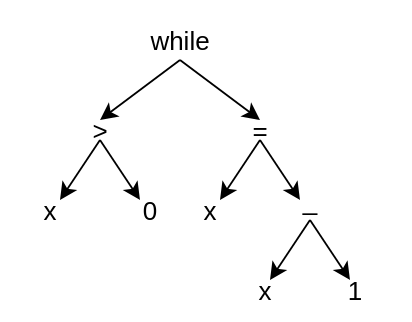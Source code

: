 <mxfile version="20.6.2" type="device" pages="2"><diagram name="Page-1" id="b33cb84f-bf7a-9ccf-f142-242d16432e5d"><mxGraphModel dx="326" dy="203" grid="1" gridSize="10" guides="1" tooltips="1" connect="1" arrows="1" fold="1" page="1" pageScale="1.5" pageWidth="1169" pageHeight="826" background="none" math="0" shadow="0"><root><mxCell id="0" style=";html=1;"/><mxCell id="1" style=";html=1;" parent="0"/><mxCell id="8UepBO8_m5uDkqtD3xWh-1" value="&lt;font style=&quot;font-size: 13px;&quot;&gt;while&lt;/font&gt;" style="text;html=1;strokeColor=none;fillColor=none;align=center;verticalAlign=middle;whiteSpace=wrap;rounded=0;strokeWidth=0.9;" vertex="1" parent="1"><mxGeometry x="620" y="460" width="80" height="40" as="geometry"/></mxCell><mxCell id="8UepBO8_m5uDkqtD3xWh-2" value="" style="endArrow=classic;html=1;rounded=0;strokeWidth=0.9;" edge="1" parent="1"><mxGeometry width="50" height="50" relative="1" as="geometry"><mxPoint x="660" y="490" as="sourcePoint"/><mxPoint x="620" y="520" as="targetPoint"/></mxGeometry></mxCell><mxCell id="8UepBO8_m5uDkqtD3xWh-3" value="" style="endArrow=classic;html=1;rounded=0;strokeWidth=0.9;" edge="1" parent="1"><mxGeometry width="50" height="50" relative="1" as="geometry"><mxPoint x="660" y="490" as="sourcePoint"/><mxPoint x="700" y="520" as="targetPoint"/></mxGeometry></mxCell><mxCell id="8UepBO8_m5uDkqtD3xWh-5" value="&lt;font style=&quot;font-size: 13px;&quot;&gt;&amp;gt;&lt;/font&gt;" style="text;html=1;strokeColor=none;fillColor=none;align=center;verticalAlign=middle;whiteSpace=wrap;rounded=0;strokeWidth=0.9;" vertex="1" parent="1"><mxGeometry x="600" y="515" width="40" height="20" as="geometry"/></mxCell><mxCell id="8UepBO8_m5uDkqtD3xWh-6" value="&lt;font style=&quot;font-size: 13px;&quot;&gt;=&lt;/font&gt;" style="text;html=1;strokeColor=none;fillColor=none;align=center;verticalAlign=middle;whiteSpace=wrap;rounded=0;strokeWidth=0.9;" vertex="1" parent="1"><mxGeometry x="680" y="520" width="40" height="10" as="geometry"/></mxCell><mxCell id="8UepBO8_m5uDkqtD3xWh-7" value="" style="endArrow=classic;html=1;rounded=0;strokeWidth=0.9;" edge="1" parent="1"><mxGeometry width="50" height="50" relative="1" as="geometry"><mxPoint x="620" y="530" as="sourcePoint"/><mxPoint x="600" y="560" as="targetPoint"/></mxGeometry></mxCell><mxCell id="8UepBO8_m5uDkqtD3xWh-8" value="" style="endArrow=classic;html=1;rounded=0;strokeWidth=0.9;" edge="1" parent="1"><mxGeometry width="50" height="50" relative="1" as="geometry"><mxPoint x="620" y="530" as="sourcePoint"/><mxPoint x="640" y="560" as="targetPoint"/></mxGeometry></mxCell><mxCell id="8UepBO8_m5uDkqtD3xWh-9" value="&lt;font style=&quot;font-size: 13px;&quot;&gt;x&lt;/font&gt;" style="text;html=1;strokeColor=none;fillColor=none;align=center;verticalAlign=middle;whiteSpace=wrap;rounded=0;strokeWidth=0.9;" vertex="1" parent="1"><mxGeometry x="570" y="555" width="50" height="20" as="geometry"/></mxCell><mxCell id="8UepBO8_m5uDkqtD3xWh-10" value="&lt;font style=&quot;font-size: 13px;&quot;&gt;0&lt;/font&gt;" style="text;html=1;strokeColor=none;fillColor=none;align=center;verticalAlign=middle;whiteSpace=wrap;rounded=0;strokeWidth=0.9;" vertex="1" parent="1"><mxGeometry x="630" y="560" width="30" height="10" as="geometry"/></mxCell><mxCell id="8UepBO8_m5uDkqtD3xWh-11" value="" style="endArrow=classic;html=1;rounded=0;strokeWidth=0.9;" edge="1" parent="1"><mxGeometry width="50" height="50" relative="1" as="geometry"><mxPoint x="700" y="530" as="sourcePoint"/><mxPoint x="680" y="560" as="targetPoint"/></mxGeometry></mxCell><mxCell id="8UepBO8_m5uDkqtD3xWh-12" value="" style="endArrow=classic;html=1;rounded=0;strokeWidth=0.9;" edge="1" parent="1"><mxGeometry width="50" height="50" relative="1" as="geometry"><mxPoint x="700" y="530" as="sourcePoint"/><mxPoint x="720" y="560" as="targetPoint"/></mxGeometry></mxCell><mxCell id="8UepBO8_m5uDkqtD3xWh-14" value="&lt;font style=&quot;font-size: 13px;&quot;&gt;x&lt;/font&gt;" style="text;html=1;strokeColor=none;fillColor=none;align=center;verticalAlign=middle;whiteSpace=wrap;rounded=0;strokeWidth=0.9;" vertex="1" parent="1"><mxGeometry x="650" y="555" width="50" height="20" as="geometry"/></mxCell><mxCell id="8UepBO8_m5uDkqtD3xWh-15" value="&lt;span style=&quot;font-size: 13px;&quot;&gt;_&lt;/span&gt;" style="text;html=1;strokeColor=none;fillColor=none;align=center;verticalAlign=middle;whiteSpace=wrap;rounded=0;strokeWidth=0.9;" vertex="1" parent="1"><mxGeometry x="700" y="550" width="50" height="20" as="geometry"/></mxCell><mxCell id="8UepBO8_m5uDkqtD3xWh-16" value="" style="endArrow=classic;html=1;rounded=0;strokeWidth=0.9;" edge="1" parent="1"><mxGeometry width="50" height="50" relative="1" as="geometry"><mxPoint x="725" y="570" as="sourcePoint"/><mxPoint x="705" y="600" as="targetPoint"/></mxGeometry></mxCell><mxCell id="8UepBO8_m5uDkqtD3xWh-17" value="" style="endArrow=classic;html=1;rounded=0;strokeWidth=0.9;" edge="1" parent="1"><mxGeometry width="50" height="50" relative="1" as="geometry"><mxPoint x="725" y="570" as="sourcePoint"/><mxPoint x="745" y="600" as="targetPoint"/></mxGeometry></mxCell><mxCell id="8UepBO8_m5uDkqtD3xWh-18" value="&lt;font style=&quot;font-size: 13px;&quot;&gt;x&lt;/font&gt;" style="text;html=1;strokeColor=none;fillColor=none;align=center;verticalAlign=middle;whiteSpace=wrap;rounded=0;strokeWidth=0.9;" vertex="1" parent="1"><mxGeometry x="675" y="590" width="55" height="30" as="geometry"/></mxCell><mxCell id="8UepBO8_m5uDkqtD3xWh-19" value="&lt;font style=&quot;font-size: 13px;&quot;&gt;1&lt;/font&gt;" style="text;html=1;strokeColor=none;fillColor=none;align=center;verticalAlign=middle;whiteSpace=wrap;rounded=0;strokeWidth=0.9;" vertex="1" parent="1"><mxGeometry x="720" y="590" width="55" height="30" as="geometry"/></mxCell></root></mxGraphModel></diagram><diagram id="SLuBCNhRcrsD-syviwpt" name="Страница 2"><mxGraphModel dx="946" dy="589" grid="1" gridSize="10" guides="1" tooltips="1" connect="1" arrows="1" fold="1" page="1" pageScale="1" pageWidth="827" pageHeight="1169" math="0" shadow="0"><root><mxCell id="0"/><mxCell id="1" parent="0"/><mxCell id="FvuqQ39T8a6x6kvWscpt-1" value="&lt;font style=&quot;font-size: 13px;&quot;&gt;while&lt;/font&gt;" style="text;html=1;strokeColor=none;fillColor=none;align=center;verticalAlign=middle;whiteSpace=wrap;rounded=0;strokeWidth=0.9;" vertex="1" parent="1"><mxGeometry x="635" y="465" width="50" height="30" as="geometry"/></mxCell><mxCell id="FvuqQ39T8a6x6kvWscpt-2" value="" style="endArrow=classic;html=1;rounded=0;strokeWidth=0.9;" edge="1" parent="1"><mxGeometry width="50" height="50" relative="1" as="geometry"><mxPoint x="660.0" y="490" as="sourcePoint"/><mxPoint x="620.0" y="520" as="targetPoint"/></mxGeometry></mxCell><mxCell id="FvuqQ39T8a6x6kvWscpt-3" value="" style="endArrow=classic;html=1;rounded=0;strokeWidth=0.9;" edge="1" parent="1"><mxGeometry width="50" height="50" relative="1" as="geometry"><mxPoint x="660.0" y="490" as="sourcePoint"/><mxPoint x="700" y="520" as="targetPoint"/></mxGeometry></mxCell><mxCell id="FvuqQ39T8a6x6kvWscpt-4" value="&lt;font style=&quot;font-size: 13px;&quot;&gt;&amp;gt;&lt;/font&gt;" style="text;html=1;strokeColor=none;fillColor=none;align=center;verticalAlign=middle;whiteSpace=wrap;rounded=0;strokeWidth=0.9;" vertex="1" parent="1"><mxGeometry x="605" y="510" width="30" height="30" as="geometry"/></mxCell><mxCell id="FvuqQ39T8a6x6kvWscpt-5" value="&lt;font style=&quot;font-size: 13px;&quot;&gt;=&lt;/font&gt;" style="text;html=1;strokeColor=none;fillColor=none;align=center;verticalAlign=middle;whiteSpace=wrap;rounded=0;strokeWidth=0.9;" vertex="1" parent="1"><mxGeometry x="685" y="510" width="30" height="30" as="geometry"/></mxCell><mxCell id="FvuqQ39T8a6x6kvWscpt-6" value="" style="endArrow=classic;html=1;rounded=0;strokeWidth=0.9;" edge="1" parent="1"><mxGeometry width="50" height="50" relative="1" as="geometry"><mxPoint x="620.0" y="530" as="sourcePoint"/><mxPoint x="600.0" y="560" as="targetPoint"/></mxGeometry></mxCell><mxCell id="FvuqQ39T8a6x6kvWscpt-7" value="" style="endArrow=classic;html=1;rounded=0;strokeWidth=0.9;" edge="1" parent="1"><mxGeometry width="50" height="50" relative="1" as="geometry"><mxPoint x="620.0" y="530" as="sourcePoint"/><mxPoint x="640.0" y="560" as="targetPoint"/></mxGeometry></mxCell><mxCell id="FvuqQ39T8a6x6kvWscpt-8" value="&lt;font style=&quot;font-size: 13px;&quot;&gt;x&lt;/font&gt;" style="text;html=1;strokeColor=none;fillColor=none;align=center;verticalAlign=middle;whiteSpace=wrap;rounded=0;strokeWidth=0.9;" vertex="1" parent="1"><mxGeometry x="580" y="550" width="30" height="30" as="geometry"/></mxCell><mxCell id="FvuqQ39T8a6x6kvWscpt-9" value="&lt;font style=&quot;font-size: 13px;&quot;&gt;0&lt;/font&gt;" style="text;html=1;strokeColor=none;fillColor=none;align=center;verticalAlign=middle;whiteSpace=wrap;rounded=0;strokeWidth=0.9;" vertex="1" parent="1"><mxGeometry x="630" y="550" width="30" height="30" as="geometry"/></mxCell><mxCell id="FvuqQ39T8a6x6kvWscpt-10" value="" style="endArrow=classic;html=1;rounded=0;strokeWidth=0.9;" edge="1" parent="1"><mxGeometry width="50" height="50" relative="1" as="geometry"><mxPoint x="700" y="530" as="sourcePoint"/><mxPoint x="680.0" y="560" as="targetPoint"/></mxGeometry></mxCell><mxCell id="FvuqQ39T8a6x6kvWscpt-11" value="" style="endArrow=classic;html=1;rounded=0;strokeWidth=0.9;" edge="1" parent="1"><mxGeometry width="50" height="50" relative="1" as="geometry"><mxPoint x="700" y="530" as="sourcePoint"/><mxPoint x="720" y="560" as="targetPoint"/></mxGeometry></mxCell><mxCell id="FvuqQ39T8a6x6kvWscpt-12" value="&lt;font style=&quot;font-size: 13px;&quot;&gt;x&lt;/font&gt;" style="text;html=1;strokeColor=none;fillColor=none;align=center;verticalAlign=middle;whiteSpace=wrap;rounded=0;strokeWidth=0.9;" vertex="1" parent="1"><mxGeometry x="660" y="550" width="30" height="30" as="geometry"/></mxCell><mxCell id="FvuqQ39T8a6x6kvWscpt-13" value="&lt;span style=&quot;font-size: 13px;&quot;&gt;_&lt;/span&gt;" style="text;html=1;strokeColor=none;fillColor=none;align=center;verticalAlign=middle;whiteSpace=wrap;rounded=0;strokeWidth=0.9;" vertex="1" parent="1"><mxGeometry x="710" y="545" width="30" height="30" as="geometry"/></mxCell><mxCell id="FvuqQ39T8a6x6kvWscpt-14" value="" style="endArrow=classic;html=1;rounded=0;strokeWidth=0.9;" edge="1" parent="1"><mxGeometry width="50" height="50" relative="1" as="geometry"><mxPoint x="725" y="570" as="sourcePoint"/><mxPoint x="705" y="600" as="targetPoint"/></mxGeometry></mxCell><mxCell id="FvuqQ39T8a6x6kvWscpt-15" value="" style="endArrow=classic;html=1;rounded=0;strokeWidth=0.9;" edge="1" parent="1"><mxGeometry width="50" height="50" relative="1" as="geometry"><mxPoint x="725" y="570" as="sourcePoint"/><mxPoint x="745" y="600" as="targetPoint"/></mxGeometry></mxCell><mxCell id="FvuqQ39T8a6x6kvWscpt-16" value="&lt;font style=&quot;font-size: 13px;&quot;&gt;x&lt;/font&gt;" style="text;html=1;strokeColor=none;fillColor=none;align=center;verticalAlign=middle;whiteSpace=wrap;rounded=0;strokeWidth=0.9;" vertex="1" parent="1"><mxGeometry x="688" y="590" width="30" height="30" as="geometry"/></mxCell><mxCell id="FvuqQ39T8a6x6kvWscpt-17" value="&lt;font style=&quot;font-size: 13px;&quot;&gt;1&lt;/font&gt;" style="text;html=1;strokeColor=none;fillColor=none;align=center;verticalAlign=middle;whiteSpace=wrap;rounded=0;strokeWidth=0.9;" vertex="1" parent="1"><mxGeometry x="733" y="590" width="30" height="30" as="geometry"/></mxCell></root></mxGraphModel></diagram></mxfile>
